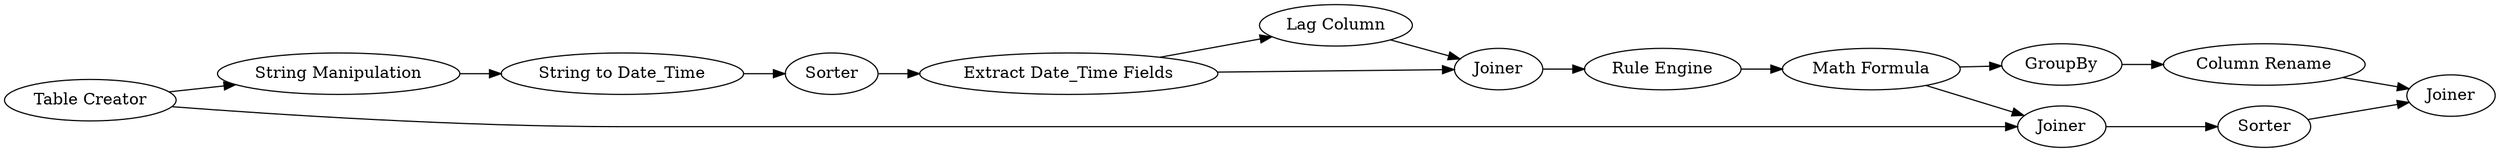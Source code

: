 digraph {
	1 [label="Table Creator"]
	2 [label="String to Date_Time"]
	3 [label="String Manipulation"]
	7 [label="Math Formula"]
	10 [label="Lag Column"]
	13 [label="Rule Engine"]
	14 [label=GroupBy]
	19 [label="Column Rename"]
	20 [label=Joiner]
	21 [label=Joiner]
	22 [label=Joiner]
	23 [label=Sorter]
	24 [label=Sorter]
	25 [label="Extract Date_Time Fields"]
	1 -> 3
	1 -> 21
	2 -> 24
	3 -> 2
	7 -> 14
	7 -> 21
	10 -> 20
	13 -> 7
	14 -> 19
	19 -> 22
	20 -> 13
	21 -> 23
	23 -> 22
	24 -> 25
	25 -> 10
	25 -> 20
	rankdir=LR
}
